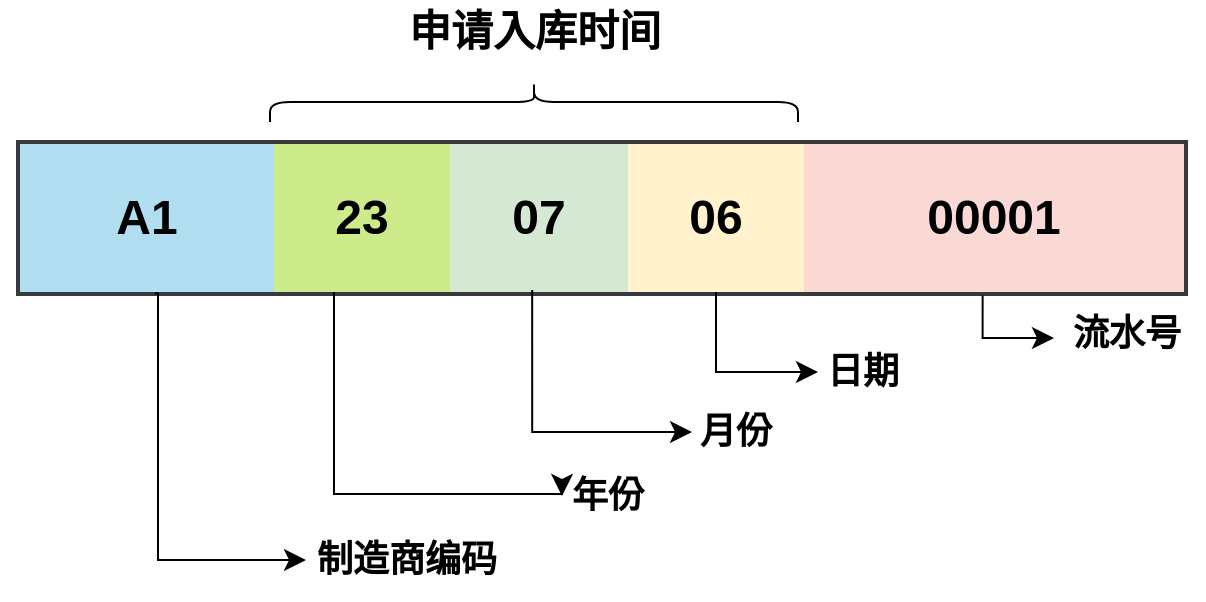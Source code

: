 <mxfile version="21.6.1" type="github">
  <diagram name="第 1 页" id="ergHUzXghdu48mOkxfZ9">
    <mxGraphModel dx="1221" dy="734" grid="0" gridSize="10" guides="1" tooltips="1" connect="1" arrows="1" fold="1" page="1" pageScale="1" pageWidth="827" pageHeight="1169" background="none" math="0" shadow="0">
      <root>
        <mxCell id="0" />
        <mxCell id="1" parent="0" />
        <mxCell id="fPxglKkb8lsgMMI8yU8m-1" value="" style="shape=table;startSize=0;container=1;collapsible=0;childLayout=tableLayout;fontSize=25;swimlaneLine=1;strokeWidth=4;perimeterSpacing=0;fontStyle=1;labelBorderColor=default;strokeColor=#36393d;gradientDirection=radial;fillColor=#cdeb8b;" vertex="1" parent="1">
          <mxGeometry x="66" y="164" width="582" height="74" as="geometry" />
        </mxCell>
        <mxCell id="fPxglKkb8lsgMMI8yU8m-2" value="" style="shape=tableRow;horizontal=0;startSize=0;swimlaneHead=0;swimlaneBody=0;strokeColor=inherit;top=0;left=0;bottom=0;right=0;collapsible=0;dropTarget=0;fillColor=none;points=[[0,0.5],[1,0.5]];portConstraint=eastwest;fontSize=16;" vertex="1" parent="fPxglKkb8lsgMMI8yU8m-1">
          <mxGeometry width="582" height="74" as="geometry" />
        </mxCell>
        <mxCell id="fPxglKkb8lsgMMI8yU8m-3" value="&lt;font style=&quot;font-size: 24px;&quot;&gt;A1&lt;/font&gt;" style="shape=partialRectangle;html=1;whiteSpace=wrap;connectable=0;strokeColor=#000000;overflow=hidden;fillColor=#b1ddf0;top=0;left=0;bottom=0;right=0;pointerEvents=1;fontSize=24;fontStyle=1;strokeWidth=20;" vertex="1" parent="fPxglKkb8lsgMMI8yU8m-2">
          <mxGeometry width="127" height="74" as="geometry">
            <mxRectangle width="127" height="74" as="alternateBounds" />
          </mxGeometry>
        </mxCell>
        <mxCell id="fPxglKkb8lsgMMI8yU8m-4" value="&lt;b style=&quot;font-size: 24px;&quot;&gt;&lt;font style=&quot;font-size: 24px;&quot;&gt;23&lt;/font&gt;&lt;/b&gt;" style="shape=partialRectangle;html=1;whiteSpace=wrap;connectable=0;strokeColor=#36393d;overflow=hidden;fillColor=#cdeb8b;top=0;left=0;bottom=0;right=0;pointerEvents=1;fontSize=24;strokeWidth=20;" vertex="1" parent="fPxglKkb8lsgMMI8yU8m-2">
          <mxGeometry x="127" width="88" height="74" as="geometry">
            <mxRectangle width="88" height="74" as="alternateBounds" />
          </mxGeometry>
        </mxCell>
        <mxCell id="fPxglKkb8lsgMMI8yU8m-118" value="&lt;b style=&quot;border-color: var(--border-color); font-size: 24px;&quot;&gt;&lt;font style=&quot;border-color: var(--border-color); font-size: 24px;&quot;&gt;07&lt;/font&gt;&lt;/b&gt;" style="shape=partialRectangle;html=1;whiteSpace=wrap;connectable=0;strokeColor=#82b366;overflow=hidden;fillColor=#d5e8d4;top=0;left=0;bottom=0;right=0;pointerEvents=1;fontSize=24;strokeWidth=20;" vertex="1" parent="fPxglKkb8lsgMMI8yU8m-2">
          <mxGeometry x="215" width="89" height="74" as="geometry">
            <mxRectangle width="89" height="74" as="alternateBounds" />
          </mxGeometry>
        </mxCell>
        <mxCell id="fPxglKkb8lsgMMI8yU8m-126" value="&lt;b style=&quot;border-color: var(--border-color); font-size: 24px;&quot;&gt;&lt;font style=&quot;border-color: var(--border-color); font-size: 24px;&quot;&gt;06&lt;/font&gt;&lt;/b&gt;" style="shape=partialRectangle;html=1;whiteSpace=wrap;connectable=0;strokeColor=#d6b656;overflow=hidden;fillColor=#fff2cc;top=0;left=0;bottom=0;right=0;pointerEvents=1;fontSize=24;strokeWidth=20;" vertex="1" parent="fPxglKkb8lsgMMI8yU8m-2">
          <mxGeometry x="304" width="88" height="74" as="geometry">
            <mxRectangle width="88" height="74" as="alternateBounds" />
          </mxGeometry>
        </mxCell>
        <mxCell id="fPxglKkb8lsgMMI8yU8m-5" value="&lt;b style=&quot;font-size: 24px;&quot;&gt;&lt;font style=&quot;font-size: 24px;&quot;&gt;00001&lt;/font&gt;&lt;/b&gt;" style="shape=partialRectangle;html=1;whiteSpace=wrap;connectable=0;strokeColor=#000000;overflow=hidden;fillColor=#fad9d5;top=0;left=0;bottom=0;right=0;pointerEvents=1;fontSize=24;strokeWidth=20;" vertex="1" parent="fPxglKkb8lsgMMI8yU8m-2">
          <mxGeometry x="392" width="190" height="74" as="geometry">
            <mxRectangle width="190" height="74" as="alternateBounds" />
          </mxGeometry>
        </mxCell>
        <mxCell id="fPxglKkb8lsgMMI8yU8m-26" value="流水号" style="text;strokeColor=none;fillColor=none;html=1;fontSize=18;fontStyle=1;verticalAlign=middle;align=center;" vertex="1" parent="1">
          <mxGeometry x="583" y="243" width="71" height="31" as="geometry" />
        </mxCell>
        <mxCell id="fPxglKkb8lsgMMI8yU8m-29" value="" style="edgeStyle=segmentEdgeStyle;endArrow=classic;html=1;curved=0;rounded=0;endSize=8;startSize=8;exitX=0.827;exitY=1.024;exitDx=0;exitDy=0;exitPerimeter=0;" edge="1" parent="1" source="fPxglKkb8lsgMMI8yU8m-1" target="fPxglKkb8lsgMMI8yU8m-26">
          <mxGeometry width="50" height="50" relative="1" as="geometry">
            <mxPoint x="440" y="373" as="sourcePoint" />
            <mxPoint x="605" y="265" as="targetPoint" />
            <Array as="points">
              <mxPoint x="547" y="261" />
            </Array>
          </mxGeometry>
        </mxCell>
        <mxCell id="fPxglKkb8lsgMMI8yU8m-30" value="&amp;nbsp;年份" style="text;strokeColor=none;fillColor=none;html=1;fontSize=18;fontStyle=1;verticalAlign=middle;align=center;" vertex="1" parent="1">
          <mxGeometry x="337" y="325" width="40" height="30" as="geometry" />
        </mxCell>
        <mxCell id="fPxglKkb8lsgMMI8yU8m-31" value="" style="edgeStyle=segmentEdgeStyle;endArrow=classic;html=1;curved=0;rounded=0;endSize=8;startSize=8;entryX=0;entryY=0.5;entryDx=0;entryDy=0;" edge="1" parent="1" target="fPxglKkb8lsgMMI8yU8m-30" source="fPxglKkb8lsgMMI8yU8m-2">
          <mxGeometry width="50" height="50" relative="1" as="geometry">
            <mxPoint x="326.04" y="330.975" as="sourcePoint" />
            <mxPoint x="317" y="370" as="targetPoint" />
            <Array as="points">
              <mxPoint x="223" y="339" />
              <mxPoint x="337" y="339" />
            </Array>
          </mxGeometry>
        </mxCell>
        <mxCell id="fPxglKkb8lsgMMI8yU8m-34" value="制造商编码" style="text;strokeColor=none;fillColor=none;html=1;fontSize=18;fontStyle=1;verticalAlign=middle;align=center;" vertex="1" parent="1">
          <mxGeometry x="209" y="352" width="100" height="40" as="geometry" />
        </mxCell>
        <mxCell id="fPxglKkb8lsgMMI8yU8m-35" value="" style="edgeStyle=segmentEdgeStyle;endArrow=classic;html=1;curved=0;rounded=0;endSize=8;startSize=8;exitX=0.116;exitY=1.009;exitDx=0;exitDy=0;exitPerimeter=0;" edge="1" parent="1" target="fPxglKkb8lsgMMI8yU8m-34" source="fPxglKkb8lsgMMI8yU8m-1">
          <mxGeometry width="50" height="50" relative="1" as="geometry">
            <mxPoint x="135" y="327" as="sourcePoint" />
            <mxPoint x="240" y="394" as="targetPoint" />
            <Array as="points">
              <mxPoint x="135" y="239" />
              <mxPoint x="135" y="372" />
            </Array>
          </mxGeometry>
        </mxCell>
        <mxCell id="fPxglKkb8lsgMMI8yU8m-131" value="日期" style="text;strokeColor=none;fillColor=none;html=1;fontSize=18;fontStyle=1;verticalAlign=middle;align=center;" vertex="1" parent="1">
          <mxGeometry x="467" y="263" width="40" height="30" as="geometry" />
        </mxCell>
        <mxCell id="fPxglKkb8lsgMMI8yU8m-134" value="" style="edgeStyle=segmentEdgeStyle;endArrow=classic;html=1;curved=0;rounded=0;endSize=8;startSize=8;" edge="1" parent="1">
          <mxGeometry width="50" height="50" relative="1" as="geometry">
            <mxPoint x="414" y="238" as="sourcePoint" />
            <mxPoint x="465" y="278" as="targetPoint" />
            <Array as="points">
              <mxPoint x="414" y="278" />
              <mxPoint x="465" y="278" />
            </Array>
          </mxGeometry>
        </mxCell>
        <mxCell id="fPxglKkb8lsgMMI8yU8m-137" value="" style="edgeStyle=segmentEdgeStyle;endArrow=classic;html=1;curved=0;rounded=0;endSize=8;startSize=8;exitX=0.44;exitY=0.986;exitDx=0;exitDy=0;exitPerimeter=0;entryX=0;entryY=0.5;entryDx=0;entryDy=0;" edge="1" parent="1" source="fPxglKkb8lsgMMI8yU8m-2">
          <mxGeometry width="50" height="50" relative="1" as="geometry">
            <mxPoint x="233" y="248" as="sourcePoint" />
            <mxPoint x="402" y="308" as="targetPoint" />
            <Array as="points">
              <mxPoint x="322" y="308" />
            </Array>
          </mxGeometry>
        </mxCell>
        <mxCell id="fPxglKkb8lsgMMI8yU8m-139" value="" style="shape=curlyBracket;whiteSpace=wrap;html=1;rounded=1;labelPosition=left;verticalLabelPosition=middle;align=right;verticalAlign=middle;direction=south;" vertex="1" parent="1">
          <mxGeometry x="191" y="133" width="264" height="20" as="geometry" />
        </mxCell>
        <mxCell id="fPxglKkb8lsgMMI8yU8m-140" value="申请入库时间" style="text;strokeColor=none;fillColor=none;html=1;fontSize=21;fontStyle=1;verticalAlign=middle;align=center;" vertex="1" parent="1">
          <mxGeometry x="303" y="92" width="40" height="30" as="geometry" />
        </mxCell>
        <mxCell id="fPxglKkb8lsgMMI8yU8m-142" value="&amp;nbsp;月份" style="text;strokeColor=none;fillColor=none;html=1;fontSize=18;fontStyle=1;verticalAlign=middle;align=center;" vertex="1" parent="1">
          <mxGeometry x="401" y="293" width="40" height="30" as="geometry" />
        </mxCell>
      </root>
    </mxGraphModel>
  </diagram>
</mxfile>
